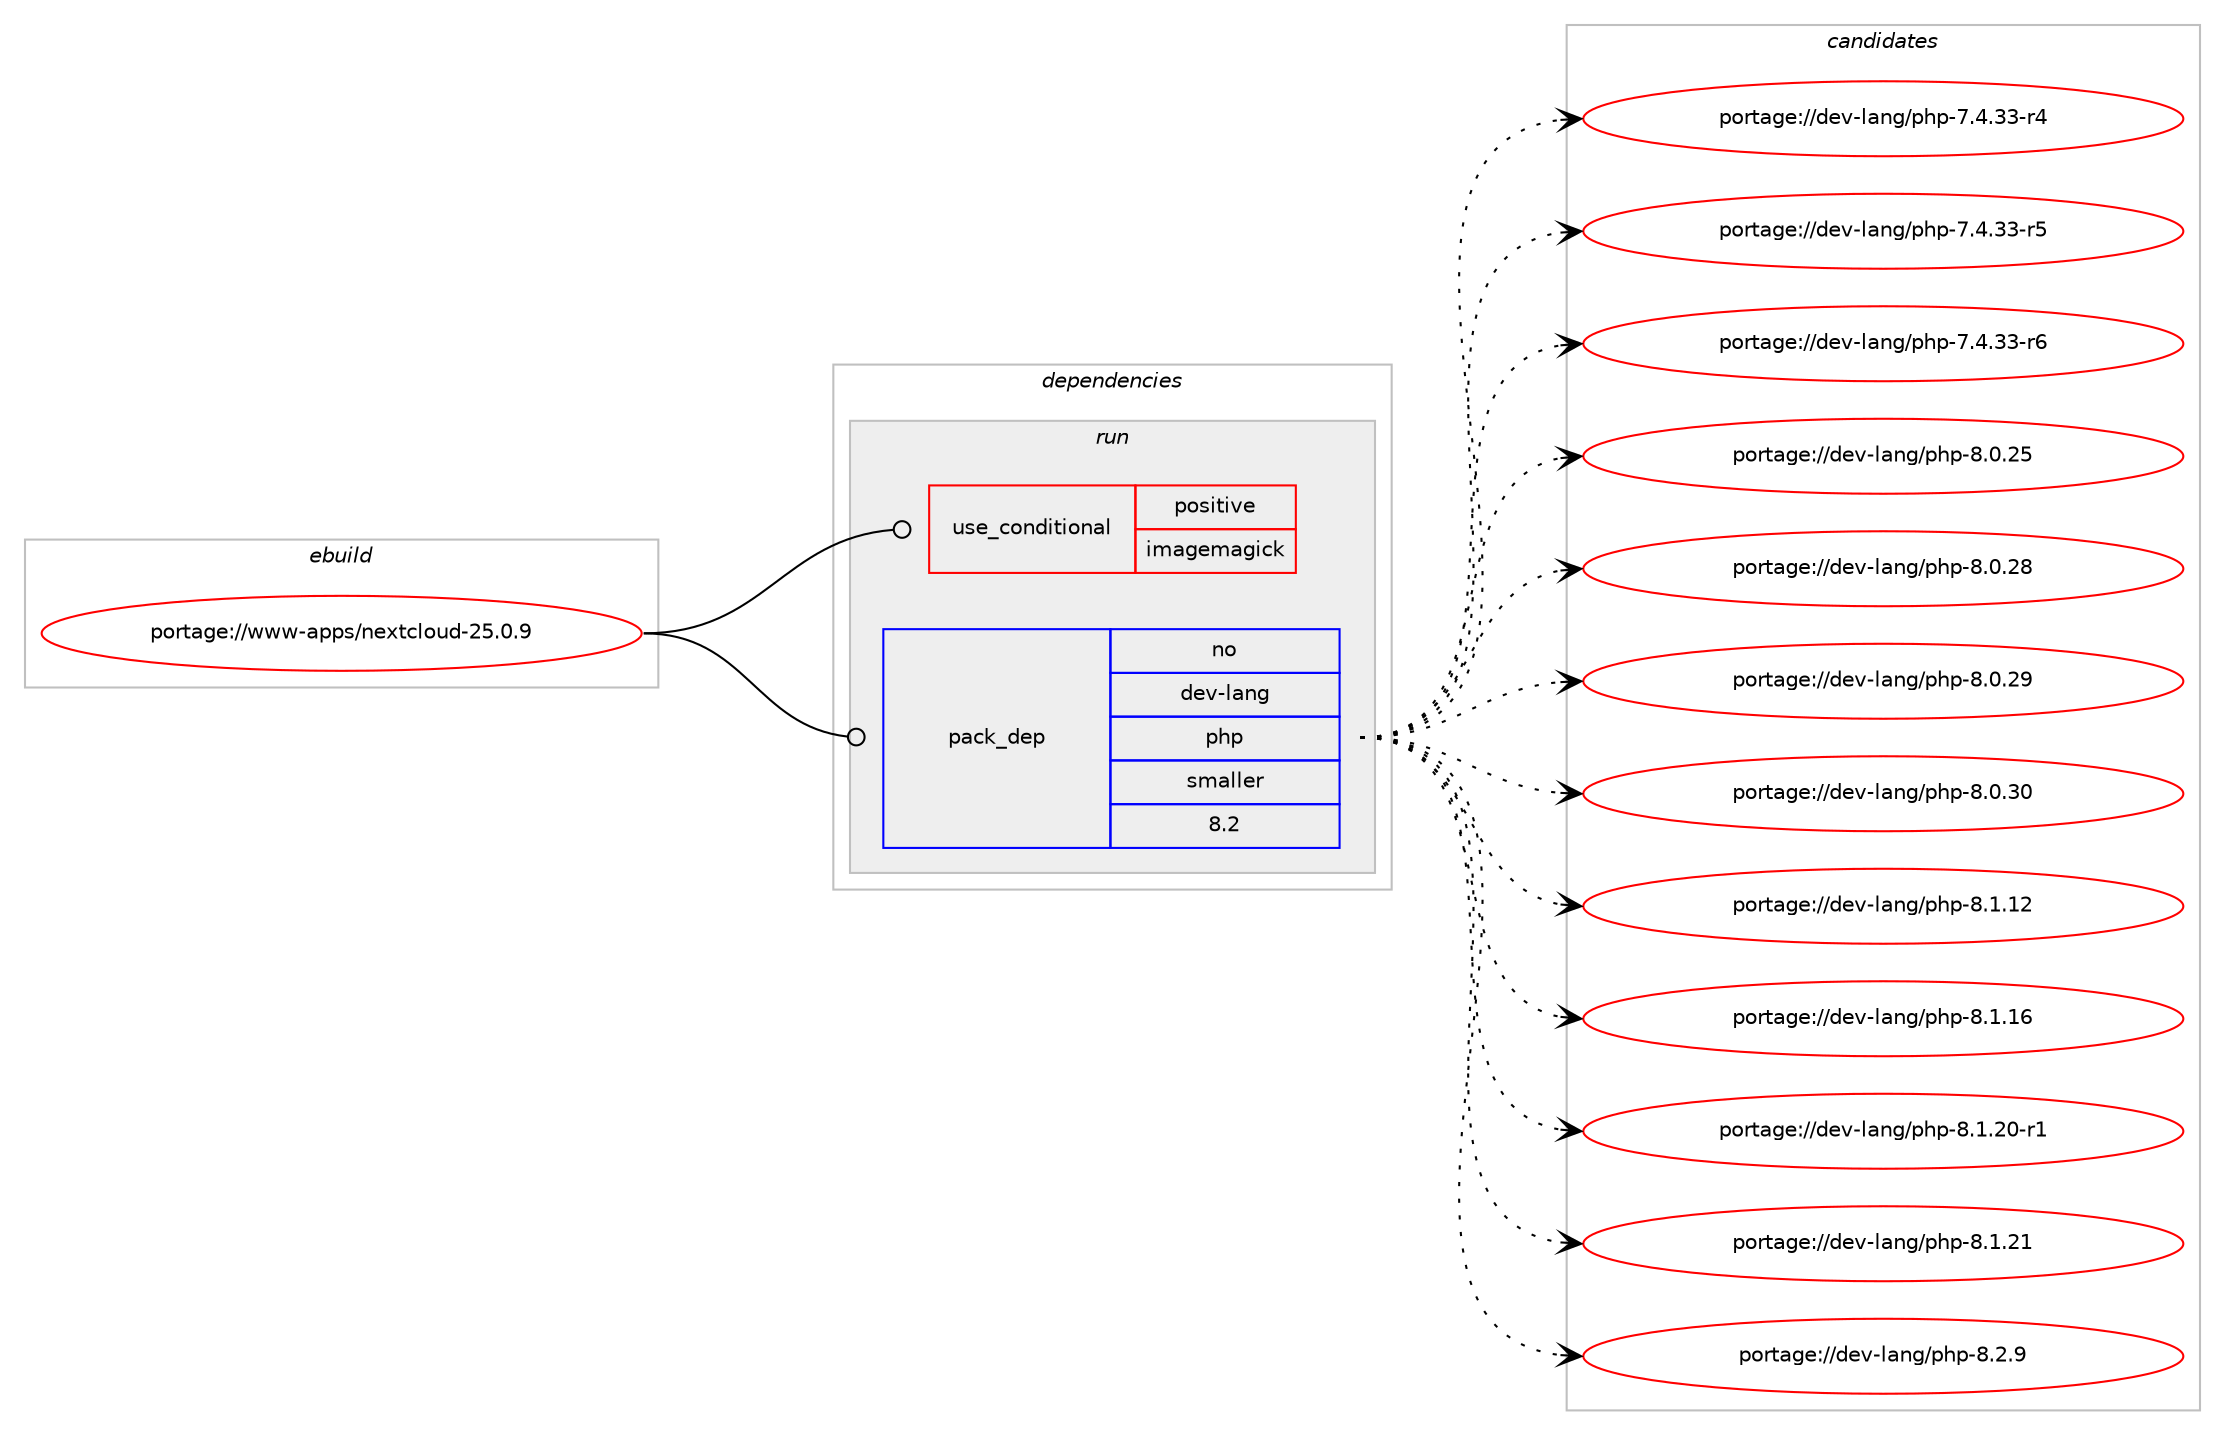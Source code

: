 digraph prolog {

# *************
# Graph options
# *************

newrank=true;
concentrate=true;
compound=true;
graph [rankdir=LR,fontname=Helvetica,fontsize=10,ranksep=1.5];#, ranksep=2.5, nodesep=0.2];
edge  [arrowhead=vee];
node  [fontname=Helvetica,fontsize=10];

# **********
# The ebuild
# **********

subgraph cluster_leftcol {
color=gray;
rank=same;
label=<<i>ebuild</i>>;
id [label="portage://www-apps/nextcloud-25.0.9", color=red, width=4, href="../www-apps/nextcloud-25.0.9.svg"];
}

# ****************
# The dependencies
# ****************

subgraph cluster_midcol {
color=gray;
label=<<i>dependencies</i>>;
subgraph cluster_compile {
fillcolor="#eeeeee";
style=filled;
label=<<i>compile</i>>;
# *** BEGIN UNKNOWN DEPENDENCY TYPE (TODO) ***
# id -> package_dependency(portage://www-apps/nextcloud-25.0.9,install,no,app-admin,webapp-config,none,[,,],[],[])
# *** END UNKNOWN DEPENDENCY TYPE (TODO) ***

}
subgraph cluster_compileandrun {
fillcolor="#eeeeee";
style=filled;
label=<<i>compile and run</i>>;
}
subgraph cluster_run {
fillcolor="#eeeeee";
style=filled;
label=<<i>run</i>>;
subgraph cond67 {
dependency700 [label=<<TABLE BORDER="0" CELLBORDER="1" CELLSPACING="0" CELLPADDING="4"><TR><TD ROWSPAN="3" CELLPADDING="10">use_conditional</TD></TR><TR><TD>positive</TD></TR><TR><TD>imagemagick</TD></TR></TABLE>>, shape=none, color=red];
# *** BEGIN UNKNOWN DEPENDENCY TYPE (TODO) ***
# dependency700 -> package_dependency(portage://www-apps/nextcloud-25.0.9,run,no,dev-php,pecl-imagick,none,[,,],[],[])
# *** END UNKNOWN DEPENDENCY TYPE (TODO) ***

}
id:e -> dependency700:w [weight=20,style="solid",arrowhead="odot"];
# *** BEGIN UNKNOWN DEPENDENCY TYPE (TODO) ***
# id -> package_dependency(portage://www-apps/nextcloud-25.0.9,run,no,app-admin,webapp-config,none,[,,],[],[])
# *** END UNKNOWN DEPENDENCY TYPE (TODO) ***

subgraph pack541 {
dependency701 [label=<<TABLE BORDER="0" CELLBORDER="1" CELLSPACING="0" CELLPADDING="4" WIDTH="220"><TR><TD ROWSPAN="6" CELLPADDING="30">pack_dep</TD></TR><TR><TD WIDTH="110">no</TD></TR><TR><TD>dev-lang</TD></TR><TR><TD>php</TD></TR><TR><TD>smaller</TD></TR><TR><TD>8.2</TD></TR></TABLE>>, shape=none, color=blue];
}
id:e -> dependency701:w [weight=20,style="solid",arrowhead="odot"];
# *** BEGIN UNKNOWN DEPENDENCY TYPE (TODO) ***
# id -> package_dependency(portage://www-apps/nextcloud-25.0.9,run,no,virtual,httpd-php,none,[,,],[],[])
# *** END UNKNOWN DEPENDENCY TYPE (TODO) ***

}
}

# **************
# The candidates
# **************

subgraph cluster_choices {
rank=same;
color=gray;
label=<<i>candidates</i>>;

subgraph choice541 {
color=black;
nodesep=1;
choice100101118451089711010347112104112455546524651514511452 [label="portage://dev-lang/php-7.4.33-r4", color=red, width=4,href="../dev-lang/php-7.4.33-r4.svg"];
choice100101118451089711010347112104112455546524651514511453 [label="portage://dev-lang/php-7.4.33-r5", color=red, width=4,href="../dev-lang/php-7.4.33-r5.svg"];
choice100101118451089711010347112104112455546524651514511454 [label="portage://dev-lang/php-7.4.33-r6", color=red, width=4,href="../dev-lang/php-7.4.33-r6.svg"];
choice10010111845108971101034711210411245564648465053 [label="portage://dev-lang/php-8.0.25", color=red, width=4,href="../dev-lang/php-8.0.25.svg"];
choice10010111845108971101034711210411245564648465056 [label="portage://dev-lang/php-8.0.28", color=red, width=4,href="../dev-lang/php-8.0.28.svg"];
choice10010111845108971101034711210411245564648465057 [label="portage://dev-lang/php-8.0.29", color=red, width=4,href="../dev-lang/php-8.0.29.svg"];
choice10010111845108971101034711210411245564648465148 [label="portage://dev-lang/php-8.0.30", color=red, width=4,href="../dev-lang/php-8.0.30.svg"];
choice10010111845108971101034711210411245564649464950 [label="portage://dev-lang/php-8.1.12", color=red, width=4,href="../dev-lang/php-8.1.12.svg"];
choice10010111845108971101034711210411245564649464954 [label="portage://dev-lang/php-8.1.16", color=red, width=4,href="../dev-lang/php-8.1.16.svg"];
choice100101118451089711010347112104112455646494650484511449 [label="portage://dev-lang/php-8.1.20-r1", color=red, width=4,href="../dev-lang/php-8.1.20-r1.svg"];
choice10010111845108971101034711210411245564649465049 [label="portage://dev-lang/php-8.1.21", color=red, width=4,href="../dev-lang/php-8.1.21.svg"];
choice100101118451089711010347112104112455646504657 [label="portage://dev-lang/php-8.2.9", color=red, width=4,href="../dev-lang/php-8.2.9.svg"];
dependency701:e -> choice100101118451089711010347112104112455546524651514511452:w [style=dotted,weight="100"];
dependency701:e -> choice100101118451089711010347112104112455546524651514511453:w [style=dotted,weight="100"];
dependency701:e -> choice100101118451089711010347112104112455546524651514511454:w [style=dotted,weight="100"];
dependency701:e -> choice10010111845108971101034711210411245564648465053:w [style=dotted,weight="100"];
dependency701:e -> choice10010111845108971101034711210411245564648465056:w [style=dotted,weight="100"];
dependency701:e -> choice10010111845108971101034711210411245564648465057:w [style=dotted,weight="100"];
dependency701:e -> choice10010111845108971101034711210411245564648465148:w [style=dotted,weight="100"];
dependency701:e -> choice10010111845108971101034711210411245564649464950:w [style=dotted,weight="100"];
dependency701:e -> choice10010111845108971101034711210411245564649464954:w [style=dotted,weight="100"];
dependency701:e -> choice100101118451089711010347112104112455646494650484511449:w [style=dotted,weight="100"];
dependency701:e -> choice10010111845108971101034711210411245564649465049:w [style=dotted,weight="100"];
dependency701:e -> choice100101118451089711010347112104112455646504657:w [style=dotted,weight="100"];
}
}

}
